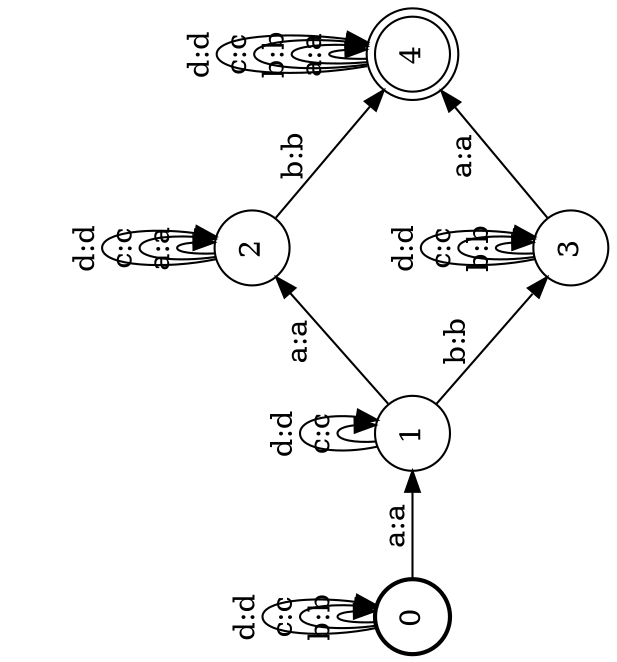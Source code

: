 digraph FST {
rankdir = LR;
size = "8.5,11";
label = "";
center = 1;
orientation = Landscape;
ranksep = "0.4";
nodesep = "0.25";
0 [label = "0", shape = circle, style = bold, fontsize = 14]
	0 -> 1 [label = "a:a", fontsize = 14];
	0 -> 0 [label = "b:b", fontsize = 14];
	0 -> 0 [label = "c:c", fontsize = 14];
	0 -> 0 [label = "d:d", fontsize = 14];
1 [label = "1", shape = circle, style = solid, fontsize = 14]
	1 -> 2 [label = "a:a", fontsize = 14];
	1 -> 3 [label = "b:b", fontsize = 14];
	1 -> 1 [label = "c:c", fontsize = 14];
	1 -> 1 [label = "d:d", fontsize = 14];
2 [label = "2", shape = circle, style = solid, fontsize = 14]
	2 -> 2 [label = "a:a", fontsize = 14];
	2 -> 4 [label = "b:b", fontsize = 14];
	2 -> 2 [label = "c:c", fontsize = 14];
	2 -> 2 [label = "d:d", fontsize = 14];
3 [label = "3", shape = circle, style = solid, fontsize = 14]
	3 -> 4 [label = "a:a", fontsize = 14];
	3 -> 3 [label = "b:b", fontsize = 14];
	3 -> 3 [label = "c:c", fontsize = 14];
	3 -> 3 [label = "d:d", fontsize = 14];
4 [label = "4", shape = doublecircle, style = solid, fontsize = 14]
	4 -> 4 [label = "a:a", fontsize = 14];
	4 -> 4 [label = "b:b", fontsize = 14];
	4 -> 4 [label = "c:c", fontsize = 14];
	4 -> 4 [label = "d:d", fontsize = 14];
}
